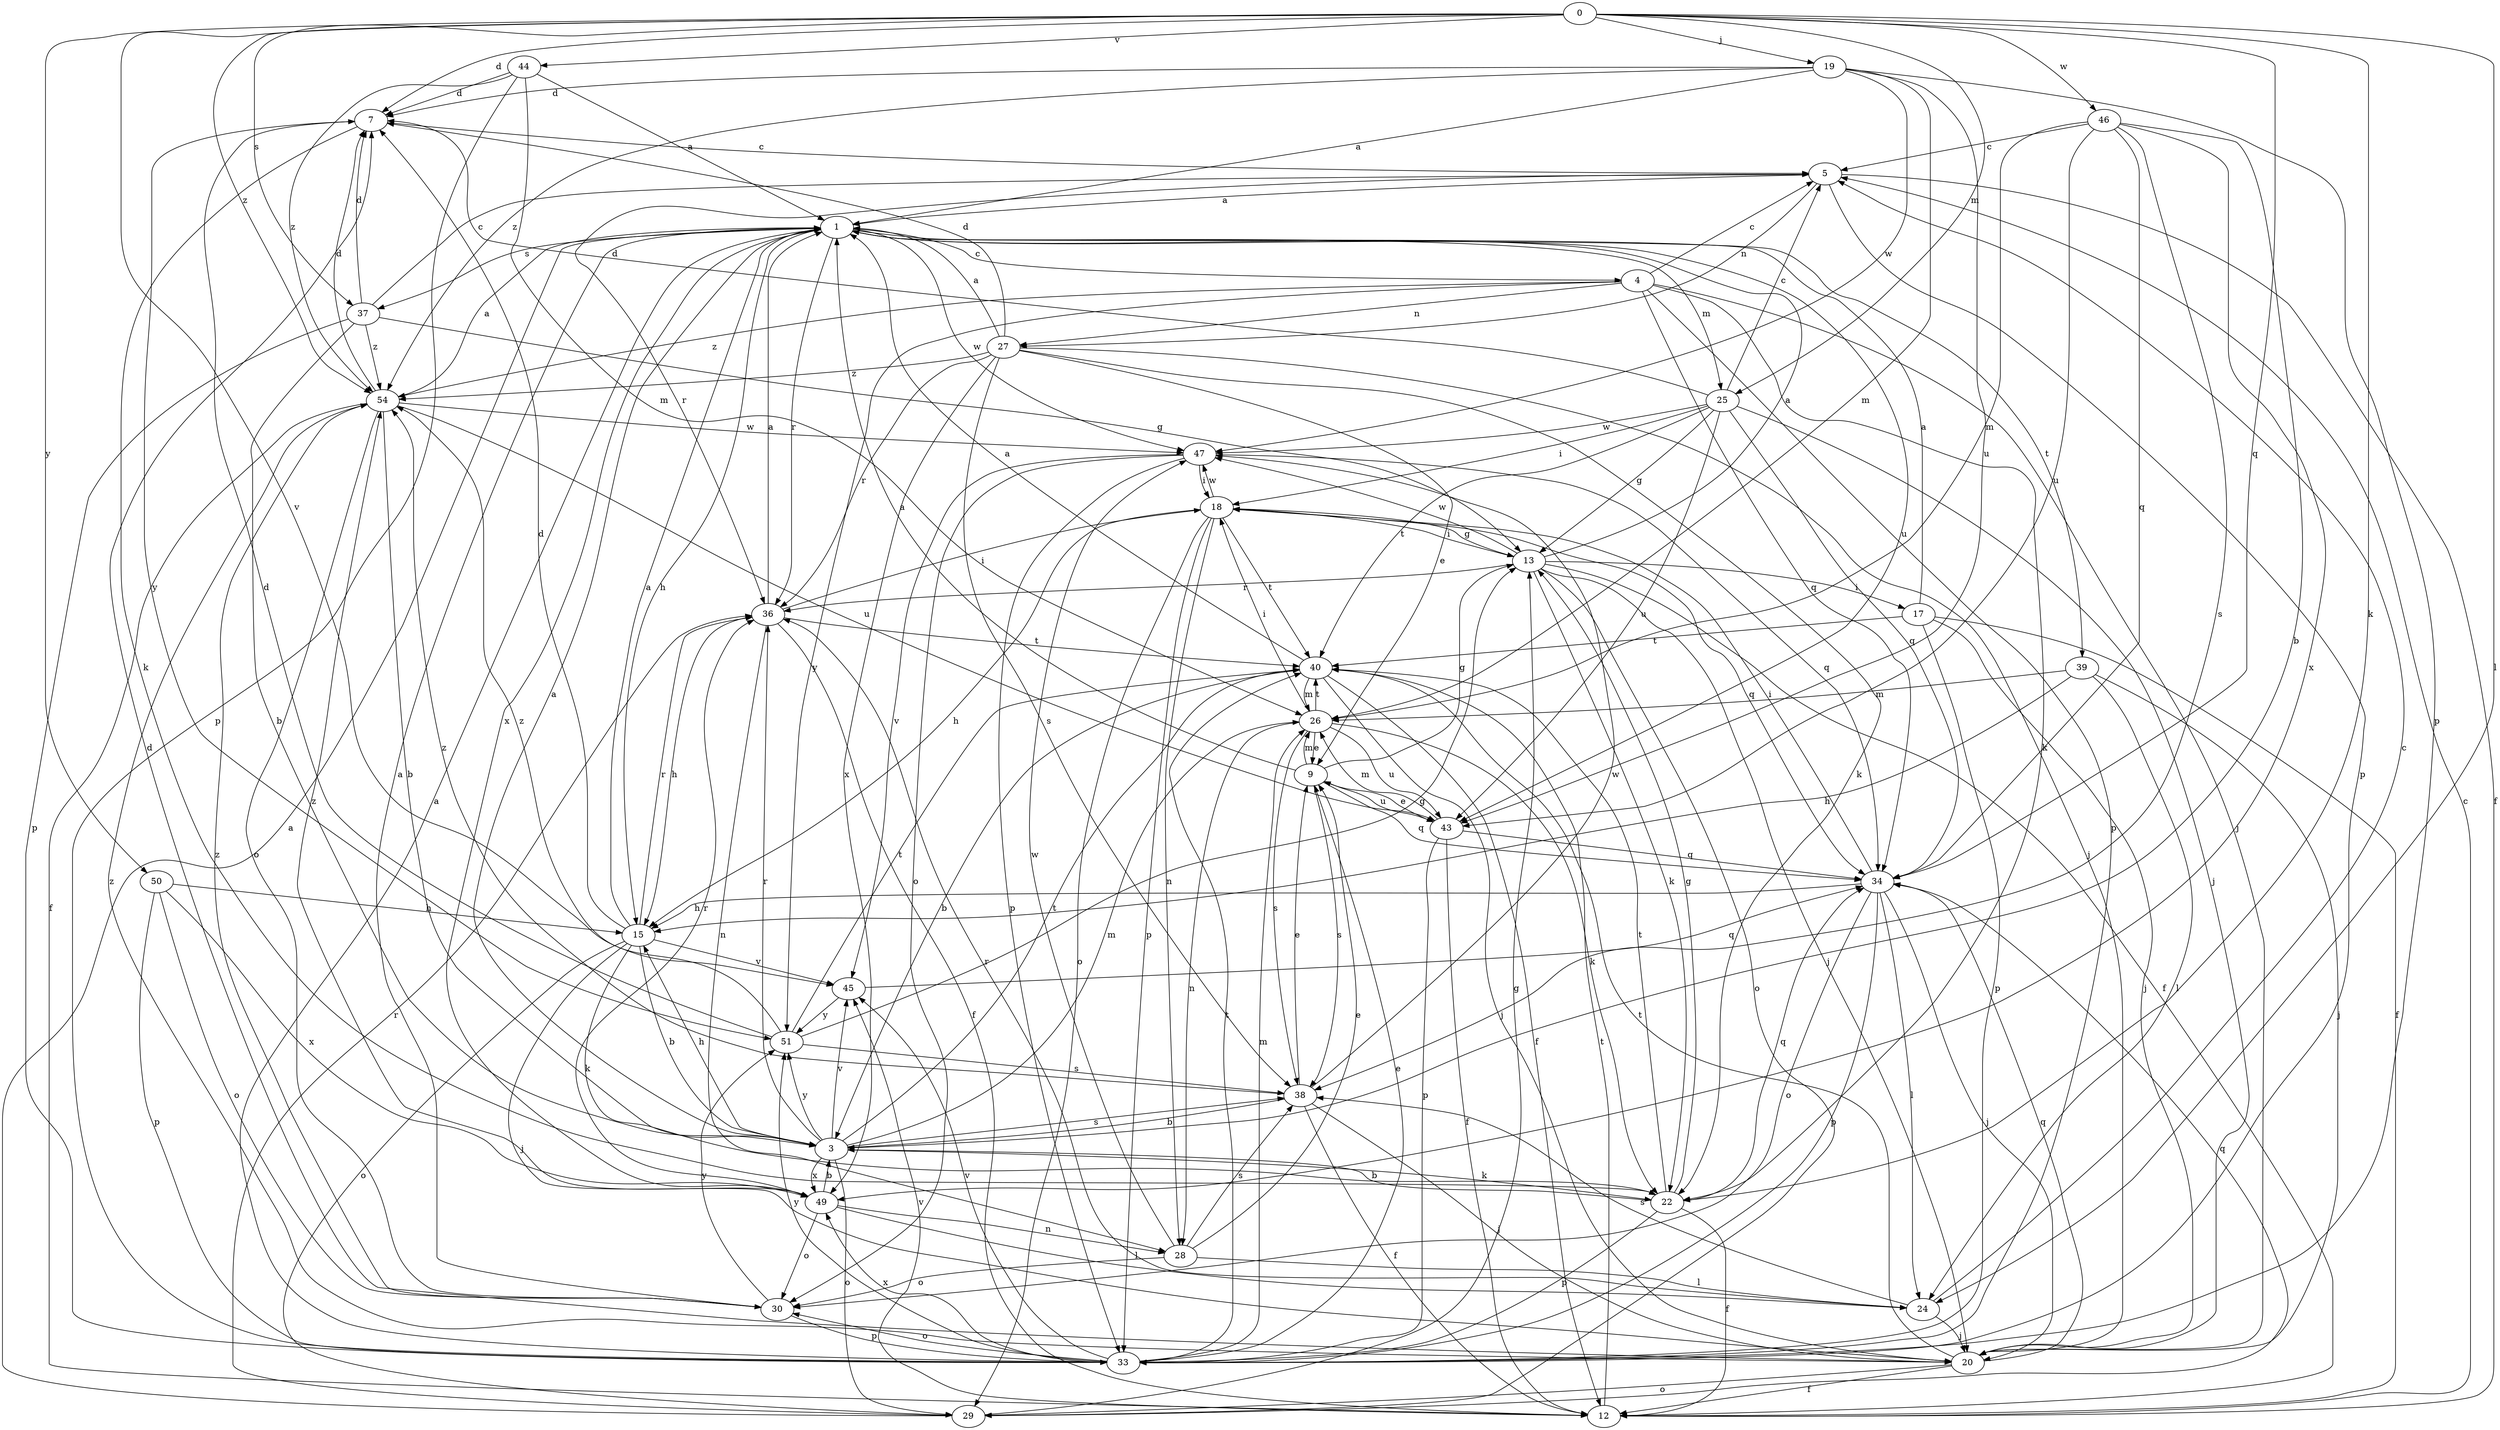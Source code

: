 strict digraph  {
0;
1;
3;
4;
5;
7;
9;
12;
13;
15;
17;
18;
19;
20;
22;
24;
25;
26;
27;
28;
29;
30;
33;
34;
36;
37;
38;
39;
40;
43;
44;
45;
46;
47;
49;
50;
51;
54;
0 -> 7  [label=d];
0 -> 19  [label=j];
0 -> 22  [label=k];
0 -> 24  [label=l];
0 -> 25  [label=m];
0 -> 34  [label=q];
0 -> 37  [label=s];
0 -> 44  [label=v];
0 -> 45  [label=v];
0 -> 46  [label=w];
0 -> 50  [label=y];
0 -> 54  [label=z];
1 -> 4  [label=c];
1 -> 15  [label=h];
1 -> 25  [label=m];
1 -> 36  [label=r];
1 -> 37  [label=s];
1 -> 39  [label=t];
1 -> 43  [label=u];
1 -> 47  [label=w];
1 -> 49  [label=x];
3 -> 1  [label=a];
3 -> 15  [label=h];
3 -> 22  [label=k];
3 -> 26  [label=m];
3 -> 29  [label=o];
3 -> 36  [label=r];
3 -> 38  [label=s];
3 -> 40  [label=t];
3 -> 45  [label=v];
3 -> 49  [label=x];
3 -> 51  [label=y];
4 -> 5  [label=c];
4 -> 20  [label=j];
4 -> 22  [label=k];
4 -> 27  [label=n];
4 -> 33  [label=p];
4 -> 34  [label=q];
4 -> 51  [label=y];
4 -> 54  [label=z];
5 -> 1  [label=a];
5 -> 12  [label=f];
5 -> 27  [label=n];
5 -> 33  [label=p];
5 -> 36  [label=r];
7 -> 5  [label=c];
7 -> 22  [label=k];
7 -> 51  [label=y];
9 -> 1  [label=a];
9 -> 13  [label=g];
9 -> 26  [label=m];
9 -> 34  [label=q];
9 -> 38  [label=s];
9 -> 43  [label=u];
12 -> 5  [label=c];
12 -> 40  [label=t];
12 -> 45  [label=v];
13 -> 1  [label=a];
13 -> 12  [label=f];
13 -> 17  [label=i];
13 -> 18  [label=i];
13 -> 20  [label=j];
13 -> 22  [label=k];
13 -> 29  [label=o];
13 -> 36  [label=r];
13 -> 47  [label=w];
15 -> 1  [label=a];
15 -> 3  [label=b];
15 -> 7  [label=d];
15 -> 20  [label=j];
15 -> 22  [label=k];
15 -> 29  [label=o];
15 -> 36  [label=r];
15 -> 45  [label=v];
17 -> 1  [label=a];
17 -> 12  [label=f];
17 -> 20  [label=j];
17 -> 33  [label=p];
17 -> 40  [label=t];
18 -> 13  [label=g];
18 -> 15  [label=h];
18 -> 28  [label=n];
18 -> 29  [label=o];
18 -> 33  [label=p];
18 -> 34  [label=q];
18 -> 40  [label=t];
18 -> 47  [label=w];
19 -> 1  [label=a];
19 -> 7  [label=d];
19 -> 26  [label=m];
19 -> 33  [label=p];
19 -> 43  [label=u];
19 -> 47  [label=w];
19 -> 54  [label=z];
20 -> 7  [label=d];
20 -> 12  [label=f];
20 -> 29  [label=o];
20 -> 34  [label=q];
20 -> 40  [label=t];
20 -> 54  [label=z];
22 -> 3  [label=b];
22 -> 12  [label=f];
22 -> 13  [label=g];
22 -> 33  [label=p];
22 -> 34  [label=q];
22 -> 40  [label=t];
24 -> 5  [label=c];
24 -> 20  [label=j];
24 -> 36  [label=r];
24 -> 38  [label=s];
25 -> 5  [label=c];
25 -> 7  [label=d];
25 -> 13  [label=g];
25 -> 18  [label=i];
25 -> 20  [label=j];
25 -> 34  [label=q];
25 -> 40  [label=t];
25 -> 43  [label=u];
25 -> 47  [label=w];
26 -> 9  [label=e];
26 -> 18  [label=i];
26 -> 22  [label=k];
26 -> 28  [label=n];
26 -> 38  [label=s];
26 -> 40  [label=t];
26 -> 43  [label=u];
27 -> 1  [label=a];
27 -> 7  [label=d];
27 -> 9  [label=e];
27 -> 20  [label=j];
27 -> 22  [label=k];
27 -> 36  [label=r];
27 -> 38  [label=s];
27 -> 49  [label=x];
27 -> 54  [label=z];
28 -> 9  [label=e];
28 -> 24  [label=l];
28 -> 30  [label=o];
28 -> 38  [label=s];
28 -> 47  [label=w];
29 -> 1  [label=a];
29 -> 13  [label=g];
29 -> 34  [label=q];
29 -> 36  [label=r];
30 -> 1  [label=a];
30 -> 33  [label=p];
30 -> 51  [label=y];
30 -> 54  [label=z];
33 -> 1  [label=a];
33 -> 9  [label=e];
33 -> 26  [label=m];
33 -> 30  [label=o];
33 -> 40  [label=t];
33 -> 45  [label=v];
33 -> 49  [label=x];
33 -> 51  [label=y];
34 -> 15  [label=h];
34 -> 18  [label=i];
34 -> 20  [label=j];
34 -> 24  [label=l];
34 -> 30  [label=o];
34 -> 33  [label=p];
36 -> 1  [label=a];
36 -> 12  [label=f];
36 -> 15  [label=h];
36 -> 18  [label=i];
36 -> 28  [label=n];
36 -> 40  [label=t];
37 -> 3  [label=b];
37 -> 5  [label=c];
37 -> 7  [label=d];
37 -> 13  [label=g];
37 -> 33  [label=p];
37 -> 54  [label=z];
38 -> 3  [label=b];
38 -> 9  [label=e];
38 -> 12  [label=f];
38 -> 20  [label=j];
38 -> 47  [label=w];
38 -> 54  [label=z];
39 -> 15  [label=h];
39 -> 20  [label=j];
39 -> 24  [label=l];
39 -> 26  [label=m];
40 -> 1  [label=a];
40 -> 3  [label=b];
40 -> 12  [label=f];
40 -> 20  [label=j];
40 -> 26  [label=m];
43 -> 9  [label=e];
43 -> 12  [label=f];
43 -> 26  [label=m];
43 -> 33  [label=p];
43 -> 34  [label=q];
44 -> 1  [label=a];
44 -> 7  [label=d];
44 -> 26  [label=m];
44 -> 33  [label=p];
44 -> 54  [label=z];
45 -> 34  [label=q];
45 -> 51  [label=y];
46 -> 3  [label=b];
46 -> 5  [label=c];
46 -> 26  [label=m];
46 -> 34  [label=q];
46 -> 38  [label=s];
46 -> 43  [label=u];
46 -> 49  [label=x];
47 -> 18  [label=i];
47 -> 30  [label=o];
47 -> 33  [label=p];
47 -> 34  [label=q];
47 -> 45  [label=v];
49 -> 3  [label=b];
49 -> 24  [label=l];
49 -> 28  [label=n];
49 -> 30  [label=o];
49 -> 36  [label=r];
49 -> 54  [label=z];
50 -> 15  [label=h];
50 -> 30  [label=o];
50 -> 33  [label=p];
50 -> 49  [label=x];
51 -> 7  [label=d];
51 -> 13  [label=g];
51 -> 38  [label=s];
51 -> 40  [label=t];
51 -> 54  [label=z];
54 -> 1  [label=a];
54 -> 3  [label=b];
54 -> 7  [label=d];
54 -> 12  [label=f];
54 -> 30  [label=o];
54 -> 43  [label=u];
54 -> 47  [label=w];
}

